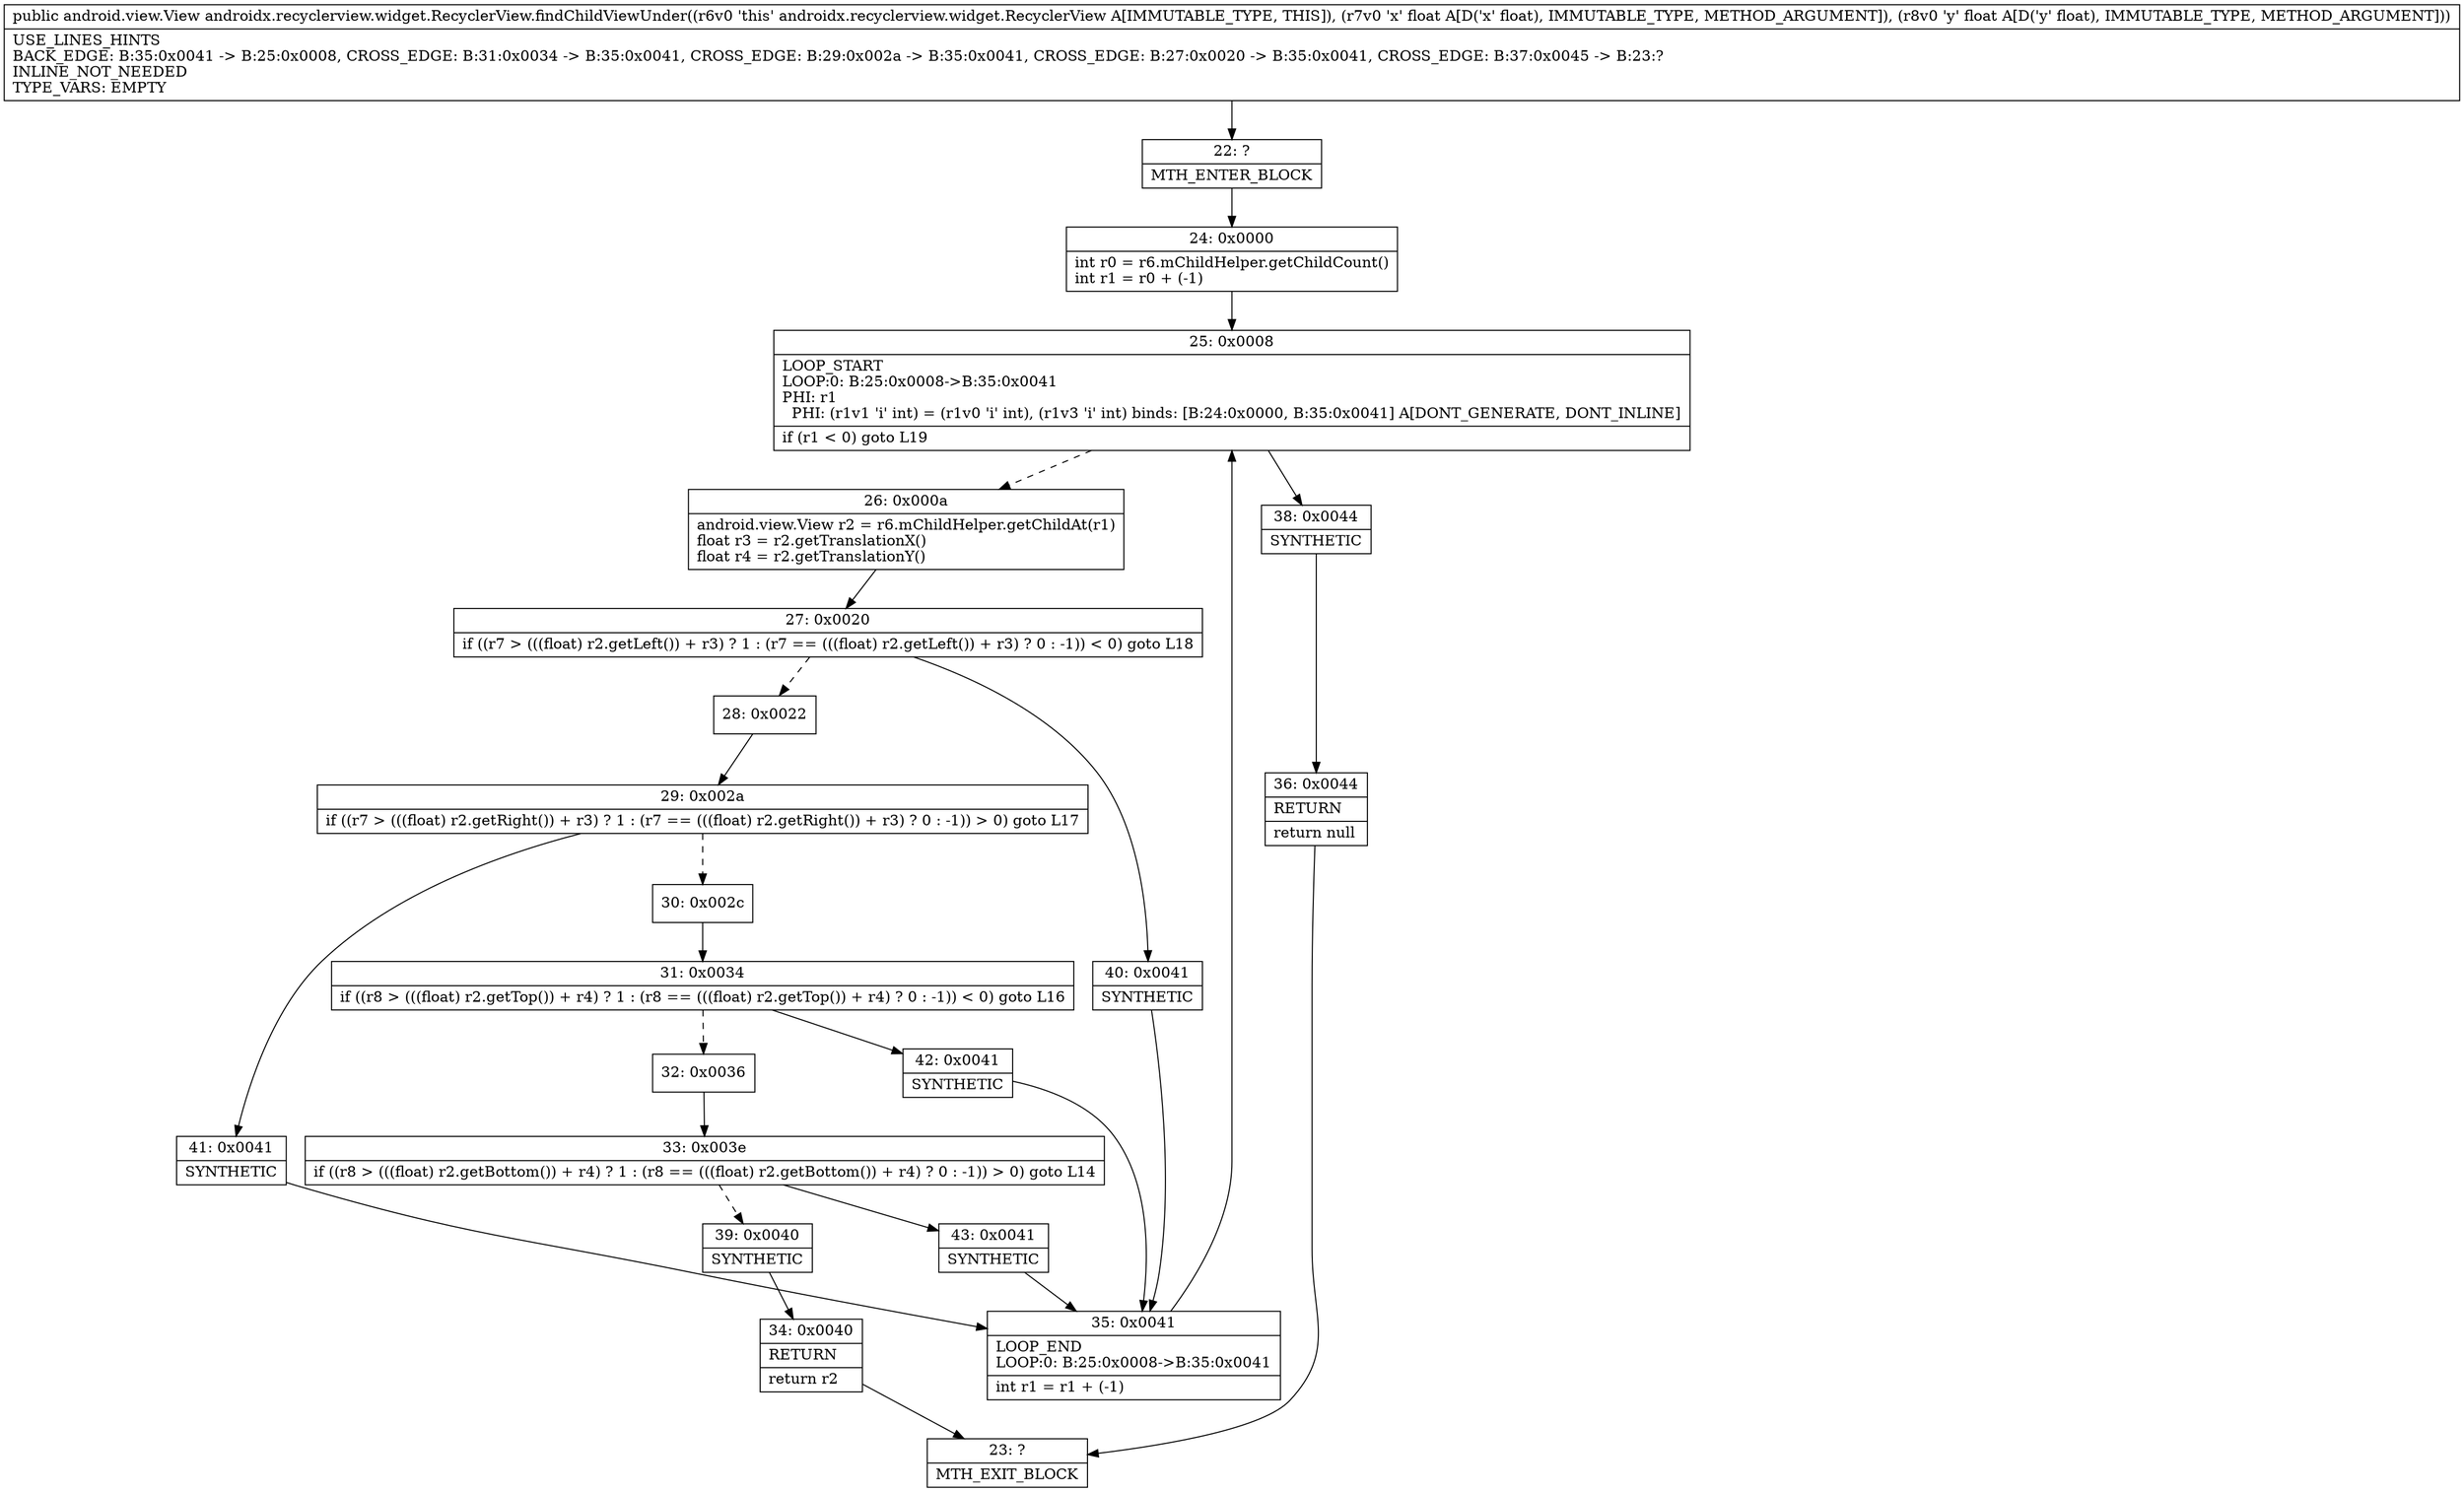 digraph "CFG forandroidx.recyclerview.widget.RecyclerView.findChildViewUnder(FF)Landroid\/view\/View;" {
Node_22 [shape=record,label="{22\:\ ?|MTH_ENTER_BLOCK\l}"];
Node_24 [shape=record,label="{24\:\ 0x0000|int r0 = r6.mChildHelper.getChildCount()\lint r1 = r0 + (\-1)\l}"];
Node_25 [shape=record,label="{25\:\ 0x0008|LOOP_START\lLOOP:0: B:25:0x0008\-\>B:35:0x0041\lPHI: r1 \l  PHI: (r1v1 'i' int) = (r1v0 'i' int), (r1v3 'i' int) binds: [B:24:0x0000, B:35:0x0041] A[DONT_GENERATE, DONT_INLINE]\l|if (r1 \< 0) goto L19\l}"];
Node_26 [shape=record,label="{26\:\ 0x000a|android.view.View r2 = r6.mChildHelper.getChildAt(r1)\lfloat r3 = r2.getTranslationX()\lfloat r4 = r2.getTranslationY()\l}"];
Node_27 [shape=record,label="{27\:\ 0x0020|if ((r7 \> (((float) r2.getLeft()) + r3) ? 1 : (r7 == (((float) r2.getLeft()) + r3) ? 0 : \-1)) \< 0) goto L18\l}"];
Node_28 [shape=record,label="{28\:\ 0x0022}"];
Node_29 [shape=record,label="{29\:\ 0x002a|if ((r7 \> (((float) r2.getRight()) + r3) ? 1 : (r7 == (((float) r2.getRight()) + r3) ? 0 : \-1)) \> 0) goto L17\l}"];
Node_30 [shape=record,label="{30\:\ 0x002c}"];
Node_31 [shape=record,label="{31\:\ 0x0034|if ((r8 \> (((float) r2.getTop()) + r4) ? 1 : (r8 == (((float) r2.getTop()) + r4) ? 0 : \-1)) \< 0) goto L16\l}"];
Node_32 [shape=record,label="{32\:\ 0x0036}"];
Node_33 [shape=record,label="{33\:\ 0x003e|if ((r8 \> (((float) r2.getBottom()) + r4) ? 1 : (r8 == (((float) r2.getBottom()) + r4) ? 0 : \-1)) \> 0) goto L14\l}"];
Node_39 [shape=record,label="{39\:\ 0x0040|SYNTHETIC\l}"];
Node_34 [shape=record,label="{34\:\ 0x0040|RETURN\l|return r2\l}"];
Node_23 [shape=record,label="{23\:\ ?|MTH_EXIT_BLOCK\l}"];
Node_43 [shape=record,label="{43\:\ 0x0041|SYNTHETIC\l}"];
Node_35 [shape=record,label="{35\:\ 0x0041|LOOP_END\lLOOP:0: B:25:0x0008\-\>B:35:0x0041\l|int r1 = r1 + (\-1)\l}"];
Node_42 [shape=record,label="{42\:\ 0x0041|SYNTHETIC\l}"];
Node_41 [shape=record,label="{41\:\ 0x0041|SYNTHETIC\l}"];
Node_40 [shape=record,label="{40\:\ 0x0041|SYNTHETIC\l}"];
Node_38 [shape=record,label="{38\:\ 0x0044|SYNTHETIC\l}"];
Node_36 [shape=record,label="{36\:\ 0x0044|RETURN\l|return null\l}"];
MethodNode[shape=record,label="{public android.view.View androidx.recyclerview.widget.RecyclerView.findChildViewUnder((r6v0 'this' androidx.recyclerview.widget.RecyclerView A[IMMUTABLE_TYPE, THIS]), (r7v0 'x' float A[D('x' float), IMMUTABLE_TYPE, METHOD_ARGUMENT]), (r8v0 'y' float A[D('y' float), IMMUTABLE_TYPE, METHOD_ARGUMENT]))  | USE_LINES_HINTS\lBACK_EDGE: B:35:0x0041 \-\> B:25:0x0008, CROSS_EDGE: B:31:0x0034 \-\> B:35:0x0041, CROSS_EDGE: B:29:0x002a \-\> B:35:0x0041, CROSS_EDGE: B:27:0x0020 \-\> B:35:0x0041, CROSS_EDGE: B:37:0x0045 \-\> B:23:?\lINLINE_NOT_NEEDED\lTYPE_VARS: EMPTY\l}"];
MethodNode -> Node_22;Node_22 -> Node_24;
Node_24 -> Node_25;
Node_25 -> Node_26[style=dashed];
Node_25 -> Node_38;
Node_26 -> Node_27;
Node_27 -> Node_28[style=dashed];
Node_27 -> Node_40;
Node_28 -> Node_29;
Node_29 -> Node_30[style=dashed];
Node_29 -> Node_41;
Node_30 -> Node_31;
Node_31 -> Node_32[style=dashed];
Node_31 -> Node_42;
Node_32 -> Node_33;
Node_33 -> Node_39[style=dashed];
Node_33 -> Node_43;
Node_39 -> Node_34;
Node_34 -> Node_23;
Node_43 -> Node_35;
Node_35 -> Node_25;
Node_42 -> Node_35;
Node_41 -> Node_35;
Node_40 -> Node_35;
Node_38 -> Node_36;
Node_36 -> Node_23;
}

